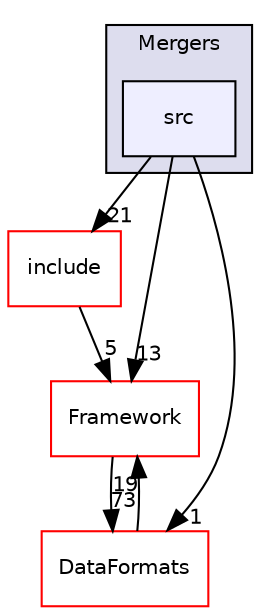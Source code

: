 digraph "/home/travis/build/AliceO2Group/AliceO2/Utilities/Mergers/src" {
  bgcolor=transparent;
  compound=true
  node [ fontsize="10", fontname="Helvetica"];
  edge [ labelfontsize="10", labelfontname="Helvetica"];
  subgraph clusterdir_6b130aa431c809d0d74568b67af7c9fa {
    graph [ bgcolor="#ddddee", pencolor="black", label="Mergers" fontname="Helvetica", fontsize="10", URL="dir_6b130aa431c809d0d74568b67af7c9fa.html"]
  dir_3c2296e268495769673bb51457adc987 [shape=box, label="src", style="filled", fillcolor="#eeeeff", pencolor="black", URL="dir_3c2296e268495769673bb51457adc987.html"];
  }
  dir_54d051ade5e6bd04623ba91b90a1a5a2 [shape=box label="include" color="red" URL="dir_54d051ade5e6bd04623ba91b90a1a5a2.html"];
  dir_bcbb2cf9a3d3d83e5515c82071a07177 [shape=box label="Framework" color="red" URL="dir_bcbb2cf9a3d3d83e5515c82071a07177.html"];
  dir_2171f7ec022c5423887b07c69b2f5b48 [shape=box label="DataFormats" color="red" URL="dir_2171f7ec022c5423887b07c69b2f5b48.html"];
  dir_3c2296e268495769673bb51457adc987->dir_54d051ade5e6bd04623ba91b90a1a5a2 [headlabel="21", labeldistance=1.5 headhref="dir_000823_000821.html"];
  dir_3c2296e268495769673bb51457adc987->dir_bcbb2cf9a3d3d83e5515c82071a07177 [headlabel="13", labeldistance=1.5 headhref="dir_000823_000063.html"];
  dir_3c2296e268495769673bb51457adc987->dir_2171f7ec022c5423887b07c69b2f5b48 [headlabel="1", labeldistance=1.5 headhref="dir_000823_000090.html"];
  dir_54d051ade5e6bd04623ba91b90a1a5a2->dir_bcbb2cf9a3d3d83e5515c82071a07177 [headlabel="5", labeldistance=1.5 headhref="dir_000821_000063.html"];
  dir_bcbb2cf9a3d3d83e5515c82071a07177->dir_2171f7ec022c5423887b07c69b2f5b48 [headlabel="73", labeldistance=1.5 headhref="dir_000063_000090.html"];
  dir_2171f7ec022c5423887b07c69b2f5b48->dir_bcbb2cf9a3d3d83e5515c82071a07177 [headlabel="19", labeldistance=1.5 headhref="dir_000090_000063.html"];
}
